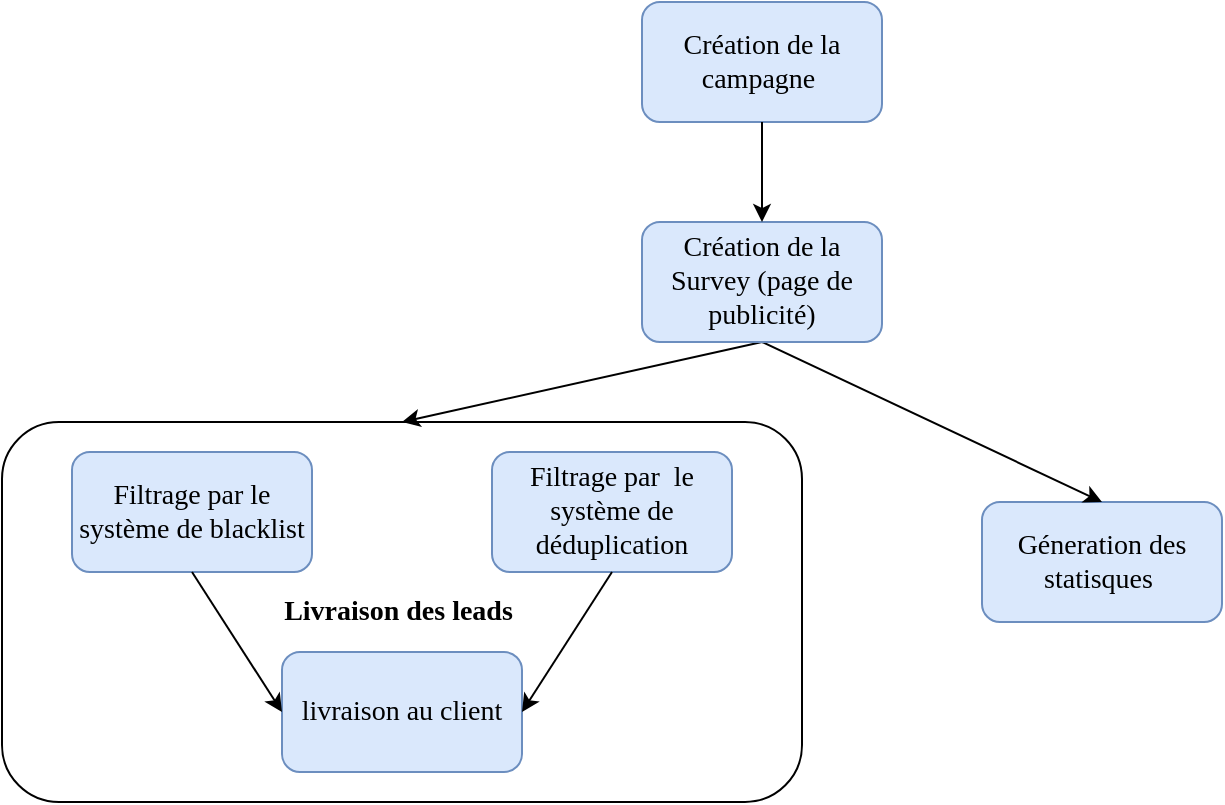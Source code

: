 <mxfile version="11.2.8" type="device" pages="1"><diagram id="3bSATsp9mCY7XxpC57f6" name="Page-1"><mxGraphModel dx="2249" dy="762" grid="1" gridSize="10" guides="1" tooltips="1" connect="1" arrows="1" fold="1" page="1" pageScale="1" pageWidth="827" pageHeight="1169" math="0" shadow="0"><root><mxCell id="0"/><mxCell id="1" parent="0"/><mxCell id="R5D7YirBnQlNFHpyKCyr-22" value="" style="group;fontFamily=Times New Roman;fontStyle=0;fontSize=14;" vertex="1" connectable="0" parent="1"><mxGeometry x="-40" width="610" height="400" as="geometry"/></mxCell><mxCell id="R5D7YirBnQlNFHpyKCyr-16" value="Géneration des statisques&amp;nbsp;" style="rounded=1;whiteSpace=wrap;html=1;fontFamily=Times New Roman;fontStyle=0;fontSize=14;fillColor=#dae8fc;strokeColor=#6c8ebf;" vertex="1" parent="R5D7YirBnQlNFHpyKCyr-22"><mxGeometry x="490" y="250" width="120" height="60" as="geometry"/></mxCell><mxCell id="R5D7YirBnQlNFHpyKCyr-13" value="&lt;h3 style=&quot;font-size: 14px;&quot;&gt;Livraison des leads&amp;nbsp;&lt;/h3&gt;" style="rounded=1;whiteSpace=wrap;html=1;fontFamily=Times New Roman;fontStyle=0;fontSize=14;" vertex="1" parent="R5D7YirBnQlNFHpyKCyr-22"><mxGeometry y="210" width="400" height="190" as="geometry"/></mxCell><mxCell id="R5D7YirBnQlNFHpyKCyr-18" value="" style="endArrow=classic;html=1;exitX=0.5;exitY=1;exitDx=0;exitDy=0;entryX=0.5;entryY=0;entryDx=0;entryDy=0;fontFamily=Times New Roman;fontStyle=0;fontSize=14;" edge="1" parent="R5D7YirBnQlNFHpyKCyr-22" target="R5D7YirBnQlNFHpyKCyr-16"><mxGeometry width="50" height="50" relative="1" as="geometry"><mxPoint x="380" y="170" as="sourcePoint"/><mxPoint x="490" y="180" as="targetPoint"/></mxGeometry></mxCell><mxCell id="R5D7YirBnQlNFHpyKCyr-19" value="" style="endArrow=classic;html=1;exitX=0.5;exitY=1;exitDx=0;exitDy=0;entryX=0.5;entryY=0;entryDx=0;entryDy=0;fontFamily=Times New Roman;fontStyle=0;fontSize=14;" edge="1" parent="R5D7YirBnQlNFHpyKCyr-22" target="R5D7YirBnQlNFHpyKCyr-13"><mxGeometry width="50" height="50" relative="1" as="geometry"><mxPoint x="380" y="170" as="sourcePoint"/><mxPoint x="560" y="260" as="targetPoint"/></mxGeometry></mxCell><mxCell id="R5D7YirBnQlNFHpyKCyr-21" value="" style="group;fontFamily=Times New Roman;fontStyle=0;fontSize=14;" vertex="1" connectable="0" parent="R5D7YirBnQlNFHpyKCyr-22"><mxGeometry x="320" width="120" height="170" as="geometry"/></mxCell><mxCell id="R5D7YirBnQlNFHpyKCyr-1" value="Création de la campagne&amp;nbsp;" style="rounded=1;whiteSpace=wrap;html=1;fontFamily=Times New Roman;fontStyle=0;fontSize=14;fillColor=#dae8fc;strokeColor=#6c8ebf;" vertex="1" parent="R5D7YirBnQlNFHpyKCyr-21"><mxGeometry width="120" height="60" as="geometry"/></mxCell><mxCell id="R5D7YirBnQlNFHpyKCyr-2" value="Création de la Survey (page de publicité)" style="rounded=1;whiteSpace=wrap;html=1;fontFamily=Times New Roman;fontStyle=0;fontSize=14;fillColor=#dae8fc;strokeColor=#6c8ebf;" vertex="1" parent="R5D7YirBnQlNFHpyKCyr-21"><mxGeometry y="110" width="120" height="60" as="geometry"/></mxCell><mxCell id="R5D7YirBnQlNFHpyKCyr-6" value="" style="edgeStyle=orthogonalEdgeStyle;rounded=0;orthogonalLoop=1;jettySize=auto;html=1;fontFamily=Times New Roman;fontStyle=0;fontSize=14;" edge="1" parent="R5D7YirBnQlNFHpyKCyr-21" source="R5D7YirBnQlNFHpyKCyr-1" target="R5D7YirBnQlNFHpyKCyr-2"><mxGeometry relative="1" as="geometry"/></mxCell><mxCell id="R5D7YirBnQlNFHpyKCyr-12" value="Filtrage par&amp;nbsp; le système de déduplication" style="rounded=1;whiteSpace=wrap;html=1;fontFamily=Times New Roman;fontStyle=0;fontSize=14;fillColor=#dae8fc;strokeColor=#6c8ebf;" vertex="1" parent="R5D7YirBnQlNFHpyKCyr-22"><mxGeometry x="245" y="225" width="120" height="60" as="geometry"/></mxCell><mxCell id="R5D7YirBnQlNFHpyKCyr-11" value="Filtrage par le système de blacklist" style="rounded=1;whiteSpace=wrap;html=1;fontFamily=Times New Roman;fontStyle=0;fontSize=14;fillColor=#dae8fc;strokeColor=#6c8ebf;" vertex="1" parent="R5D7YirBnQlNFHpyKCyr-22"><mxGeometry x="35" y="225" width="120" height="60" as="geometry"/></mxCell><mxCell id="R5D7YirBnQlNFHpyKCyr-14" value="livraison au client" style="rounded=1;whiteSpace=wrap;html=1;fontFamily=Times New Roman;fontStyle=0;fontSize=14;fillColor=#dae8fc;strokeColor=#6c8ebf;" vertex="1" parent="R5D7YirBnQlNFHpyKCyr-22"><mxGeometry x="140" y="325" width="120" height="60" as="geometry"/></mxCell><mxCell id="R5D7YirBnQlNFHpyKCyr-24" value="" style="endArrow=classic;html=1;exitX=0.5;exitY=1;exitDx=0;exitDy=0;entryX=0;entryY=0.5;entryDx=0;entryDy=0;fontFamily=Times New Roman;fontStyle=0;fontSize=14;" edge="1" parent="R5D7YirBnQlNFHpyKCyr-22" source="R5D7YirBnQlNFHpyKCyr-11" target="R5D7YirBnQlNFHpyKCyr-14"><mxGeometry width="50" height="50" relative="1" as="geometry"><mxPoint x="70" y="355" as="sourcePoint"/><mxPoint x="120" y="305" as="targetPoint"/></mxGeometry></mxCell><mxCell id="R5D7YirBnQlNFHpyKCyr-25" value="" style="endArrow=classic;html=1;entryX=1;entryY=0.5;entryDx=0;entryDy=0;exitX=0.5;exitY=1;exitDx=0;exitDy=0;fontFamily=Times New Roman;fontStyle=0;fontSize=14;" edge="1" parent="R5D7YirBnQlNFHpyKCyr-22" source="R5D7YirBnQlNFHpyKCyr-12" target="R5D7YirBnQlNFHpyKCyr-14"><mxGeometry width="50" height="50" relative="1" as="geometry"><mxPoint x="282.5" y="270" as="sourcePoint"/><mxPoint x="327.5" y="340" as="targetPoint"/></mxGeometry></mxCell></root></mxGraphModel></diagram></mxfile>